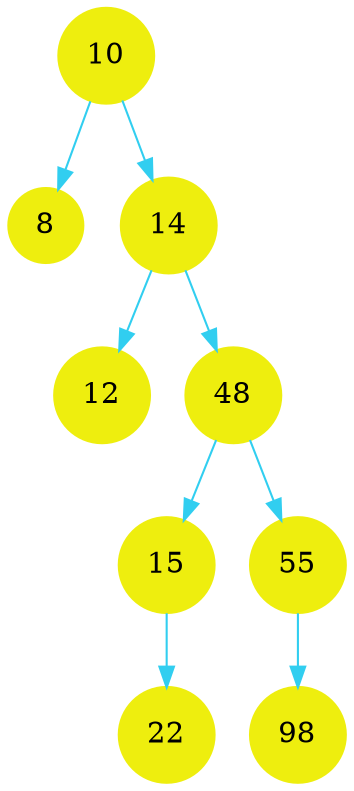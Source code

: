 digraph G {
node[shape = circle]
node[style = filled]
node[fillcolor = "#EEEEE"]
node[color = "#EEEEE"]
edge[color = "#31CEF0"]
10;
10 -> 8;
8;
10 -> 14;
14;
14 -> 12;
12;
14 -> 48;
48;
48 -> 15;
15;
15 -> 22;
22;
48 -> 55;
55;
55 -> 98;
98;
}

